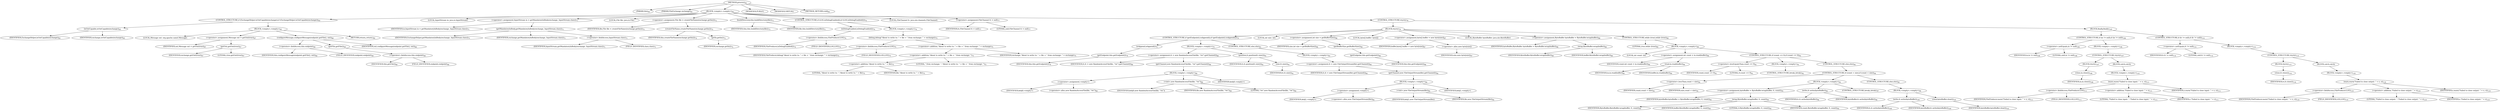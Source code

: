 digraph "process" {  
"73" [label = <(METHOD,process)<SUB>64</SUB>> ]
"9" [label = <(PARAM,this)<SUB>64</SUB>> ]
"74" [label = <(PARAM,FileExchange exchange)<SUB>64</SUB>> ]
"75" [label = <(BLOCK,&lt;empty&gt;,&lt;empty&gt;)<SUB>64</SUB>> ]
"76" [label = <(CONTROL_STRUCTURE,if (ExchangeHelper.isOutCapable(exchange)),if (ExchangeHelper.isOutCapable(exchange)))<SUB>65</SUB>> ]
"77" [label = <(isOutCapable,isOutCapable(exchange))<SUB>65</SUB>> ]
"78" [label = <(IDENTIFIER,ExchangeHelper,isOutCapable(exchange))<SUB>65</SUB>> ]
"79" [label = <(IDENTIFIER,exchange,isOutCapable(exchange))<SUB>65</SUB>> ]
"80" [label = <(BLOCK,&lt;empty&gt;,&lt;empty&gt;)<SUB>65</SUB>> ]
"81" [label = <(LOCAL,Message out: org.apache.camel.Message)> ]
"82" [label = <(&lt;operator&gt;.assignment,Message out = getOut(true))<SUB>67</SUB>> ]
"83" [label = <(IDENTIFIER,out,Message out = getOut(true))<SUB>67</SUB>> ]
"84" [label = <(getOut,getOut(true))<SUB>67</SUB>> ]
"85" [label = <(IDENTIFIER,exchange,getOut(true))<SUB>67</SUB>> ]
"86" [label = <(LITERAL,true,getOut(true))<SUB>67</SUB>> ]
"87" [label = <(configureMessage,configureMessage(endpoint.getFile(), out))<SUB>68</SUB>> ]
"88" [label = <(&lt;operator&gt;.fieldAccess,this.endpoint)<SUB>68</SUB>> ]
"89" [label = <(IDENTIFIER,this,configureMessage(endpoint.getFile(), out))<SUB>68</SUB>> ]
"90" [label = <(FIELD_IDENTIFIER,endpoint,endpoint)<SUB>68</SUB>> ]
"91" [label = <(getFile,getFile())<SUB>68</SUB>> ]
"92" [label = <(&lt;operator&gt;.fieldAccess,this.endpoint)<SUB>68</SUB>> ]
"93" [label = <(IDENTIFIER,this,getFile())<SUB>68</SUB>> ]
"94" [label = <(FIELD_IDENTIFIER,endpoint,endpoint)<SUB>68</SUB>> ]
"95" [label = <(IDENTIFIER,out,configureMessage(endpoint.getFile(), out))<SUB>68</SUB>> ]
"96" [label = <(RETURN,return;,return;)<SUB>69</SUB>> ]
"97" [label = <(LOCAL,InputStream in: java.io.InputStream)> ]
"98" [label = <(&lt;operator&gt;.assignment,InputStream in = getMandatoryInBody(exchange, InputStream.class))<SUB>71</SUB>> ]
"99" [label = <(IDENTIFIER,in,InputStream in = getMandatoryInBody(exchange, InputStream.class))<SUB>71</SUB>> ]
"100" [label = <(getMandatoryInBody,getMandatoryInBody(exchange, InputStream.class))<SUB>71</SUB>> ]
"101" [label = <(IDENTIFIER,ExchangeHelper,getMandatoryInBody(exchange, InputStream.class))<SUB>71</SUB>> ]
"102" [label = <(IDENTIFIER,exchange,getMandatoryInBody(exchange, InputStream.class))<SUB>71</SUB>> ]
"103" [label = <(&lt;operator&gt;.fieldAccess,InputStream.class)<SUB>71</SUB>> ]
"104" [label = <(IDENTIFIER,InputStream,getMandatoryInBody(exchange, InputStream.class))<SUB>71</SUB>> ]
"105" [label = <(FIELD_IDENTIFIER,class,class)<SUB>71</SUB>> ]
"106" [label = <(LOCAL,File file: java.io.File)> ]
"107" [label = <(&lt;operator&gt;.assignment,File file = createFileName(exchange.getIn()))<SUB>72</SUB>> ]
"108" [label = <(IDENTIFIER,file,File file = createFileName(exchange.getIn()))<SUB>72</SUB>> ]
"109" [label = <(createFileName,createFileName(exchange.getIn()))<SUB>72</SUB>> ]
"8" [label = <(IDENTIFIER,this,createFileName(exchange.getIn()))<SUB>72</SUB>> ]
"110" [label = <(getIn,getIn())<SUB>72</SUB>> ]
"111" [label = <(IDENTIFIER,exchange,getIn())<SUB>72</SUB>> ]
"112" [label = <(buildDirectory,this.buildDirectory(file))<SUB>73</SUB>> ]
"10" [label = <(IDENTIFIER,this,this.buildDirectory(file))<SUB>73</SUB>> ]
"113" [label = <(IDENTIFIER,file,this.buildDirectory(file))<SUB>73</SUB>> ]
"114" [label = <(CONTROL_STRUCTURE,if (LOG.isDebugEnabled()),if (LOG.isDebugEnabled()))<SUB>74</SUB>> ]
"115" [label = <(isDebugEnabled,isDebugEnabled())<SUB>74</SUB>> ]
"116" [label = <(&lt;operator&gt;.fieldAccess,FileProducer.LOG)<SUB>74</SUB>> ]
"117" [label = <(IDENTIFIER,FileProducer,isDebugEnabled())<SUB>74</SUB>> ]
"118" [label = <(FIELD_IDENTIFIER,LOG,LOG)<SUB>74</SUB>> ]
"119" [label = <(BLOCK,&lt;empty&gt;,&lt;empty&gt;)<SUB>74</SUB>> ]
"120" [label = <(debug,debug(&quot;About to write to: &quot; + file + &quot; from exchange: &quot; + exchange))<SUB>75</SUB>> ]
"121" [label = <(&lt;operator&gt;.fieldAccess,FileProducer.LOG)<SUB>75</SUB>> ]
"122" [label = <(IDENTIFIER,FileProducer,debug(&quot;About to write to: &quot; + file + &quot; from exchange: &quot; + exchange))<SUB>75</SUB>> ]
"123" [label = <(FIELD_IDENTIFIER,LOG,LOG)<SUB>75</SUB>> ]
"124" [label = <(&lt;operator&gt;.addition,&quot;About to write to: &quot; + file + &quot; from exchange: &quot; + exchange)<SUB>75</SUB>> ]
"125" [label = <(&lt;operator&gt;.addition,&quot;About to write to: &quot; + file + &quot; from exchange: &quot;)<SUB>75</SUB>> ]
"126" [label = <(&lt;operator&gt;.addition,&quot;About to write to: &quot; + file)<SUB>75</SUB>> ]
"127" [label = <(LITERAL,&quot;About to write to: &quot;,&quot;About to write to: &quot; + file)<SUB>75</SUB>> ]
"128" [label = <(IDENTIFIER,file,&quot;About to write to: &quot; + file)<SUB>75</SUB>> ]
"129" [label = <(LITERAL,&quot; from exchange: &quot;,&quot;About to write to: &quot; + file + &quot; from exchange: &quot;)<SUB>75</SUB>> ]
"130" [label = <(IDENTIFIER,exchange,&quot;About to write to: &quot; + file + &quot; from exchange: &quot; + exchange)<SUB>75</SUB>> ]
"131" [label = <(LOCAL,FileChannel fc: java.nio.channels.FileChannel)> ]
"132" [label = <(&lt;operator&gt;.assignment,FileChannel fc = null)<SUB>77</SUB>> ]
"133" [label = <(IDENTIFIER,fc,FileChannel fc = null)<SUB>77</SUB>> ]
"134" [label = <(LITERAL,null,FileChannel fc = null)<SUB>77</SUB>> ]
"135" [label = <(CONTROL_STRUCTURE,try,try)<SUB>78</SUB>> ]
"136" [label = <(BLOCK,try,try)<SUB>78</SUB>> ]
"137" [label = <(CONTROL_STRUCTURE,if (getEndpoint().isAppend()),if (getEndpoint().isAppend()))<SUB>79</SUB>> ]
"138" [label = <(isAppend,isAppend())<SUB>79</SUB>> ]
"139" [label = <(getEndpoint,this.getEndpoint())<SUB>79</SUB>> ]
"11" [label = <(IDENTIFIER,this,this.getEndpoint())<SUB>79</SUB>> ]
"140" [label = <(BLOCK,&lt;empty&gt;,&lt;empty&gt;)<SUB>79</SUB>> ]
"141" [label = <(&lt;operator&gt;.assignment,fc = new RandomAccessFile(file, &quot;rw&quot;).getChannel())<SUB>80</SUB>> ]
"142" [label = <(IDENTIFIER,fc,fc = new RandomAccessFile(file, &quot;rw&quot;).getChannel())<SUB>80</SUB>> ]
"143" [label = <(getChannel,new RandomAccessFile(file, &quot;rw&quot;).getChannel())<SUB>80</SUB>> ]
"144" [label = <(BLOCK,&lt;empty&gt;,&lt;empty&gt;)<SUB>80</SUB>> ]
"145" [label = <(&lt;operator&gt;.assignment,&lt;empty&gt;)> ]
"146" [label = <(IDENTIFIER,$obj0,&lt;empty&gt;)> ]
"147" [label = <(&lt;operator&gt;.alloc,new RandomAccessFile(file, &quot;rw&quot;))<SUB>80</SUB>> ]
"148" [label = <(&lt;init&gt;,new RandomAccessFile(file, &quot;rw&quot;))<SUB>80</SUB>> ]
"149" [label = <(IDENTIFIER,$obj0,new RandomAccessFile(file, &quot;rw&quot;))> ]
"150" [label = <(IDENTIFIER,file,new RandomAccessFile(file, &quot;rw&quot;))<SUB>80</SUB>> ]
"151" [label = <(LITERAL,&quot;rw&quot;,new RandomAccessFile(file, &quot;rw&quot;))<SUB>80</SUB>> ]
"152" [label = <(IDENTIFIER,$obj0,&lt;empty&gt;)> ]
"153" [label = <(position,fc.position(fc.size()))<SUB>81</SUB>> ]
"154" [label = <(IDENTIFIER,fc,fc.position(fc.size()))<SUB>81</SUB>> ]
"155" [label = <(size,fc.size())<SUB>81</SUB>> ]
"156" [label = <(IDENTIFIER,fc,fc.size())<SUB>81</SUB>> ]
"157" [label = <(CONTROL_STRUCTURE,else,else)<SUB>83</SUB>> ]
"158" [label = <(BLOCK,&lt;empty&gt;,&lt;empty&gt;)<SUB>83</SUB>> ]
"159" [label = <(&lt;operator&gt;.assignment,fc = new FileOutputStream(file).getChannel())<SUB>84</SUB>> ]
"160" [label = <(IDENTIFIER,fc,fc = new FileOutputStream(file).getChannel())<SUB>84</SUB>> ]
"161" [label = <(getChannel,new FileOutputStream(file).getChannel())<SUB>84</SUB>> ]
"162" [label = <(BLOCK,&lt;empty&gt;,&lt;empty&gt;)<SUB>84</SUB>> ]
"163" [label = <(&lt;operator&gt;.assignment,&lt;empty&gt;)> ]
"164" [label = <(IDENTIFIER,$obj1,&lt;empty&gt;)> ]
"165" [label = <(&lt;operator&gt;.alloc,new FileOutputStream(file))<SUB>84</SUB>> ]
"166" [label = <(&lt;init&gt;,new FileOutputStream(file))<SUB>84</SUB>> ]
"167" [label = <(IDENTIFIER,$obj1,new FileOutputStream(file))> ]
"168" [label = <(IDENTIFIER,file,new FileOutputStream(file))<SUB>84</SUB>> ]
"169" [label = <(IDENTIFIER,$obj1,&lt;empty&gt;)> ]
"170" [label = <(LOCAL,int size: int)> ]
"171" [label = <(&lt;operator&gt;.assignment,int size = getBufferSize())<SUB>86</SUB>> ]
"172" [label = <(IDENTIFIER,size,int size = getBufferSize())<SUB>86</SUB>> ]
"173" [label = <(getBufferSize,getBufferSize())<SUB>86</SUB>> ]
"174" [label = <(getEndpoint,this.getEndpoint())<SUB>86</SUB>> ]
"12" [label = <(IDENTIFIER,this,this.getEndpoint())<SUB>86</SUB>> ]
"175" [label = <(LOCAL,byte[] buffer: byte[])> ]
"176" [label = <(&lt;operator&gt;.assignment,byte[] buffer = new byte[size])<SUB>87</SUB>> ]
"177" [label = <(IDENTIFIER,buffer,byte[] buffer = new byte[size])<SUB>87</SUB>> ]
"178" [label = <(&lt;operator&gt;.alloc,new byte[size])> ]
"179" [label = <(IDENTIFIER,size,new byte[size])<SUB>87</SUB>> ]
"180" [label = <(LOCAL,ByteBuffer byteBuffer: java.nio.ByteBuffer)> ]
"181" [label = <(&lt;operator&gt;.assignment,ByteBuffer byteBuffer = ByteBuffer.wrap(buffer))<SUB>88</SUB>> ]
"182" [label = <(IDENTIFIER,byteBuffer,ByteBuffer byteBuffer = ByteBuffer.wrap(buffer))<SUB>88</SUB>> ]
"183" [label = <(wrap,ByteBuffer.wrap(buffer))<SUB>88</SUB>> ]
"184" [label = <(IDENTIFIER,ByteBuffer,ByteBuffer.wrap(buffer))<SUB>88</SUB>> ]
"185" [label = <(IDENTIFIER,buffer,ByteBuffer.wrap(buffer))<SUB>88</SUB>> ]
"186" [label = <(CONTROL_STRUCTURE,while (true),while (true))<SUB>89</SUB>> ]
"187" [label = <(LITERAL,true,while (true))<SUB>89</SUB>> ]
"188" [label = <(BLOCK,&lt;empty&gt;,&lt;empty&gt;)<SUB>89</SUB>> ]
"189" [label = <(LOCAL,int count: int)> ]
"190" [label = <(&lt;operator&gt;.assignment,int count = in.read(buffer))<SUB>90</SUB>> ]
"191" [label = <(IDENTIFIER,count,int count = in.read(buffer))<SUB>90</SUB>> ]
"192" [label = <(read,in.read(buffer))<SUB>90</SUB>> ]
"193" [label = <(IDENTIFIER,in,in.read(buffer))<SUB>90</SUB>> ]
"194" [label = <(IDENTIFIER,buffer,in.read(buffer))<SUB>90</SUB>> ]
"195" [label = <(CONTROL_STRUCTURE,if (count &lt;= 0),if (count &lt;= 0))<SUB>91</SUB>> ]
"196" [label = <(&lt;operator&gt;.lessEqualsThan,count &lt;= 0)<SUB>91</SUB>> ]
"197" [label = <(IDENTIFIER,count,count &lt;= 0)<SUB>91</SUB>> ]
"198" [label = <(LITERAL,0,count &lt;= 0)<SUB>91</SUB>> ]
"199" [label = <(BLOCK,&lt;empty&gt;,&lt;empty&gt;)<SUB>91</SUB>> ]
"200" [label = <(CONTROL_STRUCTURE,break;,break;)<SUB>92</SUB>> ]
"201" [label = <(CONTROL_STRUCTURE,else,else)<SUB>94</SUB>> ]
"202" [label = <(CONTROL_STRUCTURE,if (count &lt; size),if (count &lt; size))<SUB>94</SUB>> ]
"203" [label = <(&lt;operator&gt;.lessThan,count &lt; size)<SUB>94</SUB>> ]
"204" [label = <(IDENTIFIER,count,count &lt; size)<SUB>94</SUB>> ]
"205" [label = <(IDENTIFIER,size,count &lt; size)<SUB>94</SUB>> ]
"206" [label = <(BLOCK,&lt;empty&gt;,&lt;empty&gt;)<SUB>94</SUB>> ]
"207" [label = <(&lt;operator&gt;.assignment,byteBuffer = ByteBuffer.wrap(buffer, 0, count))<SUB>95</SUB>> ]
"208" [label = <(IDENTIFIER,byteBuffer,byteBuffer = ByteBuffer.wrap(buffer, 0, count))<SUB>95</SUB>> ]
"209" [label = <(wrap,ByteBuffer.wrap(buffer, 0, count))<SUB>95</SUB>> ]
"210" [label = <(IDENTIFIER,ByteBuffer,ByteBuffer.wrap(buffer, 0, count))<SUB>95</SUB>> ]
"211" [label = <(IDENTIFIER,buffer,ByteBuffer.wrap(buffer, 0, count))<SUB>95</SUB>> ]
"212" [label = <(LITERAL,0,ByteBuffer.wrap(buffer, 0, count))<SUB>95</SUB>> ]
"213" [label = <(IDENTIFIER,count,ByteBuffer.wrap(buffer, 0, count))<SUB>95</SUB>> ]
"214" [label = <(write,fc.write(byteBuffer))<SUB>96</SUB>> ]
"215" [label = <(IDENTIFIER,fc,fc.write(byteBuffer))<SUB>96</SUB>> ]
"216" [label = <(IDENTIFIER,byteBuffer,fc.write(byteBuffer))<SUB>96</SUB>> ]
"217" [label = <(CONTROL_STRUCTURE,break;,break;)<SUB>97</SUB>> ]
"218" [label = <(CONTROL_STRUCTURE,else,else)<SUB>99</SUB>> ]
"219" [label = <(BLOCK,&lt;empty&gt;,&lt;empty&gt;)<SUB>99</SUB>> ]
"220" [label = <(write,fc.write(byteBuffer))<SUB>100</SUB>> ]
"221" [label = <(IDENTIFIER,fc,fc.write(byteBuffer))<SUB>100</SUB>> ]
"222" [label = <(IDENTIFIER,byteBuffer,fc.write(byteBuffer))<SUB>100</SUB>> ]
"223" [label = <(clear,byteBuffer.clear())<SUB>101</SUB>> ]
"224" [label = <(IDENTIFIER,byteBuffer,byteBuffer.clear())<SUB>101</SUB>> ]
"225" [label = <(BLOCK,finally,finally)<SUB>105</SUB>> ]
"226" [label = <(CONTROL_STRUCTURE,if (in != null),if (in != null))<SUB>106</SUB>> ]
"227" [label = <(&lt;operator&gt;.notEquals,in != null)<SUB>106</SUB>> ]
"228" [label = <(IDENTIFIER,in,in != null)<SUB>106</SUB>> ]
"229" [label = <(LITERAL,null,in != null)<SUB>106</SUB>> ]
"230" [label = <(BLOCK,&lt;empty&gt;,&lt;empty&gt;)<SUB>106</SUB>> ]
"231" [label = <(CONTROL_STRUCTURE,try,try)<SUB>107</SUB>> ]
"232" [label = <(BLOCK,try,try)<SUB>107</SUB>> ]
"233" [label = <(close,in.close())<SUB>108</SUB>> ]
"234" [label = <(IDENTIFIER,in,in.close())<SUB>108</SUB>> ]
"235" [label = <(BLOCK,catch,catch)> ]
"236" [label = <(BLOCK,&lt;empty&gt;,&lt;empty&gt;)<SUB>110</SUB>> ]
"237" [label = <(warn,warn(&quot;Failed to close input: &quot; + e, e))<SUB>111</SUB>> ]
"238" [label = <(&lt;operator&gt;.fieldAccess,FileProducer.LOG)<SUB>111</SUB>> ]
"239" [label = <(IDENTIFIER,FileProducer,warn(&quot;Failed to close input: &quot; + e, e))<SUB>111</SUB>> ]
"240" [label = <(FIELD_IDENTIFIER,LOG,LOG)<SUB>111</SUB>> ]
"241" [label = <(&lt;operator&gt;.addition,&quot;Failed to close input: &quot; + e)<SUB>111</SUB>> ]
"242" [label = <(LITERAL,&quot;Failed to close input: &quot;,&quot;Failed to close input: &quot; + e)<SUB>111</SUB>> ]
"243" [label = <(IDENTIFIER,e,&quot;Failed to close input: &quot; + e)<SUB>111</SUB>> ]
"244" [label = <(IDENTIFIER,e,warn(&quot;Failed to close input: &quot; + e, e))<SUB>111</SUB>> ]
"245" [label = <(CONTROL_STRUCTURE,if (fc != null),if (fc != null))<SUB>114</SUB>> ]
"246" [label = <(&lt;operator&gt;.notEquals,fc != null)<SUB>114</SUB>> ]
"247" [label = <(IDENTIFIER,fc,fc != null)<SUB>114</SUB>> ]
"248" [label = <(LITERAL,null,fc != null)<SUB>114</SUB>> ]
"249" [label = <(BLOCK,&lt;empty&gt;,&lt;empty&gt;)<SUB>114</SUB>> ]
"250" [label = <(CONTROL_STRUCTURE,try,try)<SUB>115</SUB>> ]
"251" [label = <(BLOCK,try,try)<SUB>115</SUB>> ]
"252" [label = <(close,fc.close())<SUB>116</SUB>> ]
"253" [label = <(IDENTIFIER,fc,fc.close())<SUB>116</SUB>> ]
"254" [label = <(BLOCK,catch,catch)> ]
"255" [label = <(BLOCK,&lt;empty&gt;,&lt;empty&gt;)<SUB>118</SUB>> ]
"256" [label = <(warn,warn(&quot;Failed to close output: &quot; + e, e))<SUB>119</SUB>> ]
"257" [label = <(&lt;operator&gt;.fieldAccess,FileProducer.LOG)<SUB>119</SUB>> ]
"258" [label = <(IDENTIFIER,FileProducer,warn(&quot;Failed to close output: &quot; + e, e))<SUB>119</SUB>> ]
"259" [label = <(FIELD_IDENTIFIER,LOG,LOG)<SUB>119</SUB>> ]
"260" [label = <(&lt;operator&gt;.addition,&quot;Failed to close output: &quot; + e)<SUB>119</SUB>> ]
"261" [label = <(LITERAL,&quot;Failed to close output: &quot;,&quot;Failed to close output: &quot; + e)<SUB>119</SUB>> ]
"262" [label = <(IDENTIFIER,e,&quot;Failed to close output: &quot; + e)<SUB>119</SUB>> ]
"263" [label = <(IDENTIFIER,e,warn(&quot;Failed to close output: &quot; + e, e))<SUB>119</SUB>> ]
"264" [label = <(MODIFIER,PUBLIC)> ]
"265" [label = <(MODIFIER,VIRTUAL)> ]
"266" [label = <(METHOD_RETURN,void)<SUB>64</SUB>> ]
  "73" -> "9" 
  "73" -> "74" 
  "73" -> "75" 
  "73" -> "264" 
  "73" -> "265" 
  "73" -> "266" 
  "75" -> "76" 
  "75" -> "97" 
  "75" -> "98" 
  "75" -> "106" 
  "75" -> "107" 
  "75" -> "112" 
  "75" -> "114" 
  "75" -> "131" 
  "75" -> "132" 
  "75" -> "135" 
  "76" -> "77" 
  "76" -> "80" 
  "77" -> "78" 
  "77" -> "79" 
  "80" -> "81" 
  "80" -> "82" 
  "80" -> "87" 
  "80" -> "96" 
  "82" -> "83" 
  "82" -> "84" 
  "84" -> "85" 
  "84" -> "86" 
  "87" -> "88" 
  "87" -> "91" 
  "87" -> "95" 
  "88" -> "89" 
  "88" -> "90" 
  "91" -> "92" 
  "92" -> "93" 
  "92" -> "94" 
  "98" -> "99" 
  "98" -> "100" 
  "100" -> "101" 
  "100" -> "102" 
  "100" -> "103" 
  "103" -> "104" 
  "103" -> "105" 
  "107" -> "108" 
  "107" -> "109" 
  "109" -> "8" 
  "109" -> "110" 
  "110" -> "111" 
  "112" -> "10" 
  "112" -> "113" 
  "114" -> "115" 
  "114" -> "119" 
  "115" -> "116" 
  "116" -> "117" 
  "116" -> "118" 
  "119" -> "120" 
  "120" -> "121" 
  "120" -> "124" 
  "121" -> "122" 
  "121" -> "123" 
  "124" -> "125" 
  "124" -> "130" 
  "125" -> "126" 
  "125" -> "129" 
  "126" -> "127" 
  "126" -> "128" 
  "132" -> "133" 
  "132" -> "134" 
  "135" -> "136" 
  "135" -> "225" 
  "136" -> "137" 
  "136" -> "170" 
  "136" -> "171" 
  "136" -> "175" 
  "136" -> "176" 
  "136" -> "180" 
  "136" -> "181" 
  "136" -> "186" 
  "137" -> "138" 
  "137" -> "140" 
  "137" -> "157" 
  "138" -> "139" 
  "139" -> "11" 
  "140" -> "141" 
  "140" -> "153" 
  "141" -> "142" 
  "141" -> "143" 
  "143" -> "144" 
  "144" -> "145" 
  "144" -> "148" 
  "144" -> "152" 
  "145" -> "146" 
  "145" -> "147" 
  "148" -> "149" 
  "148" -> "150" 
  "148" -> "151" 
  "153" -> "154" 
  "153" -> "155" 
  "155" -> "156" 
  "157" -> "158" 
  "158" -> "159" 
  "159" -> "160" 
  "159" -> "161" 
  "161" -> "162" 
  "162" -> "163" 
  "162" -> "166" 
  "162" -> "169" 
  "163" -> "164" 
  "163" -> "165" 
  "166" -> "167" 
  "166" -> "168" 
  "171" -> "172" 
  "171" -> "173" 
  "173" -> "174" 
  "174" -> "12" 
  "176" -> "177" 
  "176" -> "178" 
  "178" -> "179" 
  "181" -> "182" 
  "181" -> "183" 
  "183" -> "184" 
  "183" -> "185" 
  "186" -> "187" 
  "186" -> "188" 
  "188" -> "189" 
  "188" -> "190" 
  "188" -> "195" 
  "190" -> "191" 
  "190" -> "192" 
  "192" -> "193" 
  "192" -> "194" 
  "195" -> "196" 
  "195" -> "199" 
  "195" -> "201" 
  "196" -> "197" 
  "196" -> "198" 
  "199" -> "200" 
  "201" -> "202" 
  "202" -> "203" 
  "202" -> "206" 
  "202" -> "218" 
  "203" -> "204" 
  "203" -> "205" 
  "206" -> "207" 
  "206" -> "214" 
  "206" -> "217" 
  "207" -> "208" 
  "207" -> "209" 
  "209" -> "210" 
  "209" -> "211" 
  "209" -> "212" 
  "209" -> "213" 
  "214" -> "215" 
  "214" -> "216" 
  "218" -> "219" 
  "219" -> "220" 
  "219" -> "223" 
  "220" -> "221" 
  "220" -> "222" 
  "223" -> "224" 
  "225" -> "226" 
  "225" -> "245" 
  "226" -> "227" 
  "226" -> "230" 
  "227" -> "228" 
  "227" -> "229" 
  "230" -> "231" 
  "231" -> "232" 
  "231" -> "235" 
  "232" -> "233" 
  "233" -> "234" 
  "235" -> "236" 
  "236" -> "237" 
  "237" -> "238" 
  "237" -> "241" 
  "237" -> "244" 
  "238" -> "239" 
  "238" -> "240" 
  "241" -> "242" 
  "241" -> "243" 
  "245" -> "246" 
  "245" -> "249" 
  "246" -> "247" 
  "246" -> "248" 
  "249" -> "250" 
  "250" -> "251" 
  "250" -> "254" 
  "251" -> "252" 
  "252" -> "253" 
  "254" -> "255" 
  "255" -> "256" 
  "256" -> "257" 
  "256" -> "260" 
  "256" -> "263" 
  "257" -> "258" 
  "257" -> "259" 
  "260" -> "261" 
  "260" -> "262" 
}
